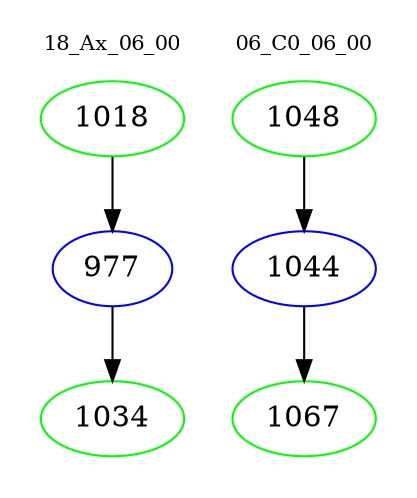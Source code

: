 digraph{
subgraph cluster_0 {
color = white
label = "18_Ax_06_00";
fontsize=10;
T0_1018 [label="1018", color="green"]
T0_1018 -> T0_977 [color="black"]
T0_977 [label="977", color="blue"]
T0_977 -> T0_1034 [color="black"]
T0_1034 [label="1034", color="green"]
}
subgraph cluster_1 {
color = white
label = "06_C0_06_00";
fontsize=10;
T1_1048 [label="1048", color="green"]
T1_1048 -> T1_1044 [color="black"]
T1_1044 [label="1044", color="blue"]
T1_1044 -> T1_1067 [color="black"]
T1_1067 [label="1067", color="green"]
}
}
